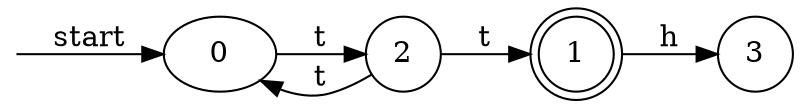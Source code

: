 digraph enfa {
    rankdir = LR;
    __start [style = invis, shape = point];
    __start -> "0" [ label = "start" ];
    node [shape = doublecircle]; "1"
    node [shape = circle];
    "0" -> "2" [ label = "t" ];
    "2" -> "1" [ label = "t" ];
    "2" -> "0" [ label = "t" ];
    "1" -> "3" [ label = "h" ];
}
